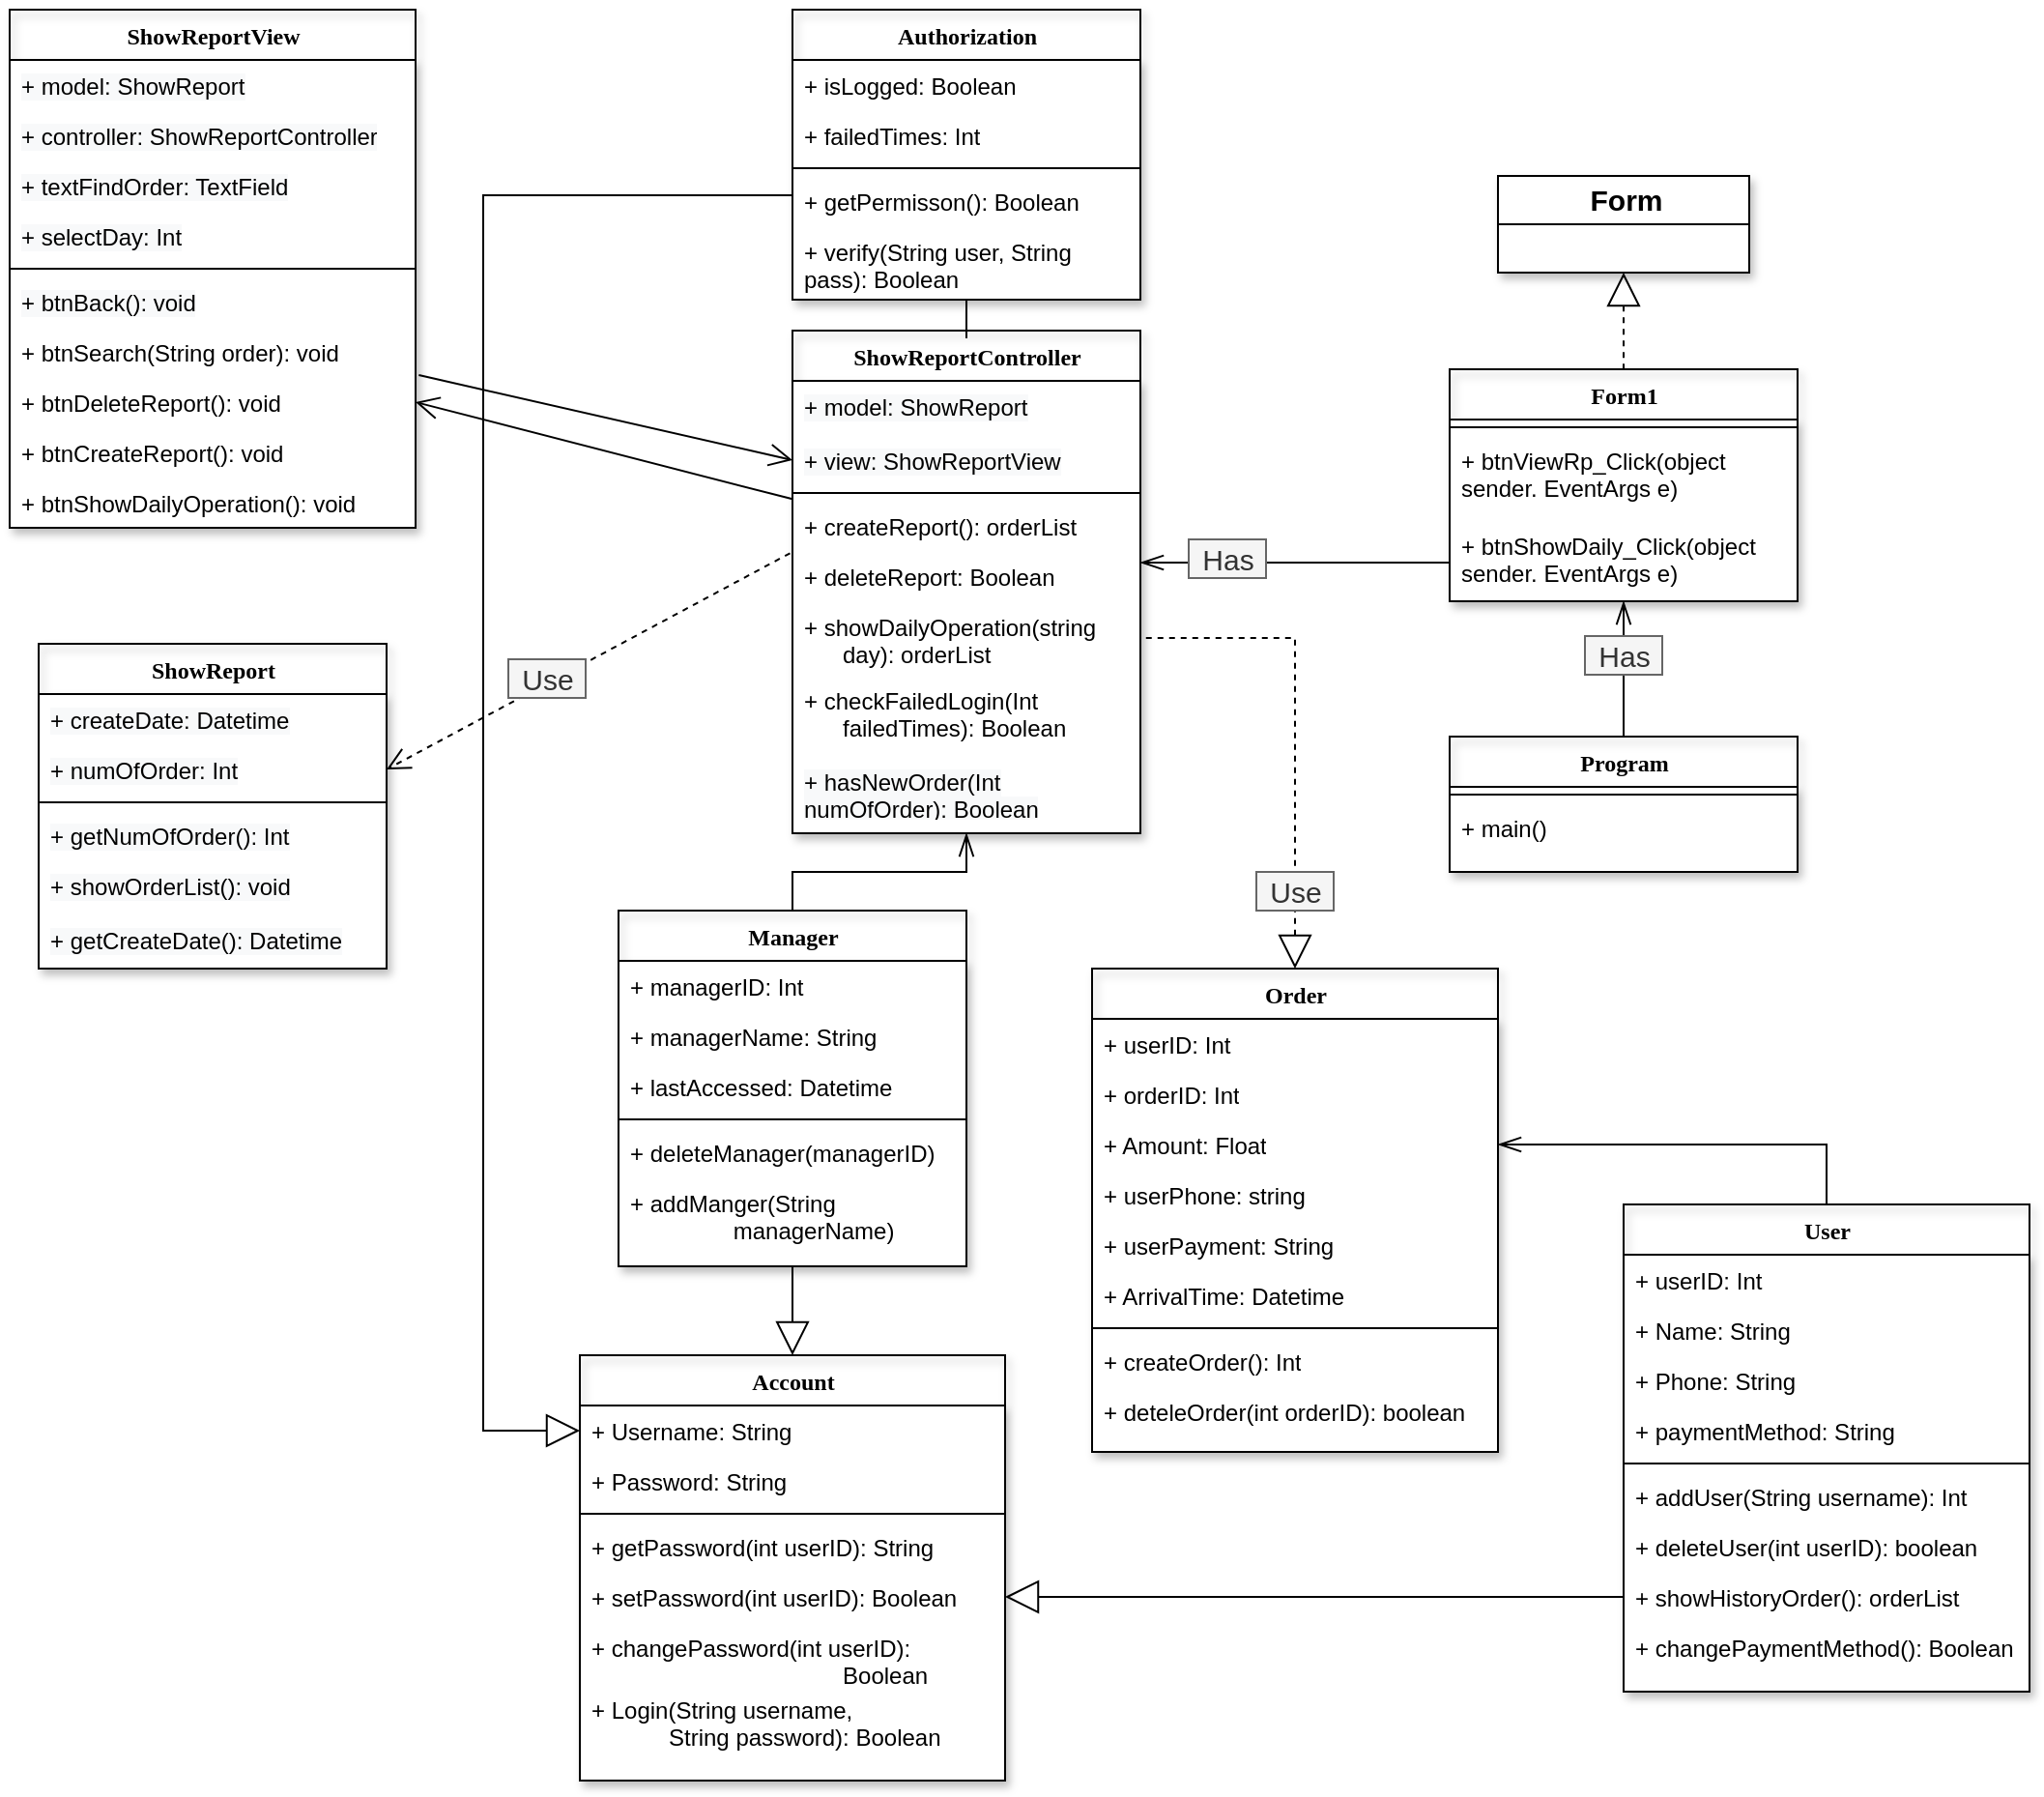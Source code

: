 <mxfile version="13.1.14" type="device"><diagram name="Page-1" id="9f46799a-70d6-7492-0946-bef42562c5a5"><mxGraphModel dx="1621" dy="1058" grid="1" gridSize="10" guides="1" tooltips="1" connect="1" arrows="1" fold="1" page="0" pageScale="1" pageWidth="1654" pageHeight="1169" background="#ffffff" math="0" shadow="0"><root><mxCell id="0"/><mxCell id="1" parent="0"/><mxCell id="EjNSDTHSdCqfmpv4yDNz-103" style="edgeStyle=orthogonalEdgeStyle;rounded=0;orthogonalLoop=1;jettySize=auto;html=1;entryX=0.5;entryY=0;entryDx=0;entryDy=0;startArrow=block;startFill=0;endArrow=none;endFill=0;fontSize=15;dashed=1;startSize=15;" parent="1" source="EjNSDTHSdCqfmpv4yDNz-98" target="EjNSDTHSdCqfmpv4yDNz-91" edge="1"><mxGeometry relative="1" as="geometry"/></mxCell><mxCell id="EjNSDTHSdCqfmpv4yDNz-156" style="edgeStyle=orthogonalEdgeStyle;rounded=0;orthogonalLoop=1;jettySize=auto;html=1;startArrow=openThin;startFill=0;startSize=10;endArrow=none;endFill=0;targetPerimeterSpacing=0;fontSize=15;" parent="1" source="EjNSDTHSdCqfmpv4yDNz-136" target="78961159f06e98e8-43" edge="1"><mxGeometry relative="1" as="geometry"><mxPoint x="895" y="590" as="sourcePoint"/><mxPoint x="950" y="706" as="targetPoint"/></mxGeometry></mxCell><mxCell id="EjNSDTHSdCqfmpv4yDNz-163" value="Has" style="text;html=1;align=center;verticalAlign=middle;resizable=0;points=[];autosize=1;fontSize=15;fillColor=#f5f5f5;strokeColor=#666666;fontColor=#333333;" parent="1" vertex="1"><mxGeometry x="460" y="254" width="40" height="20" as="geometry"/></mxCell><mxCell id="EjNSDTHSdCqfmpv4yDNz-151" style="edgeStyle=orthogonalEdgeStyle;rounded=0;orthogonalLoop=1;jettySize=auto;html=1;startArrow=block;startFill=0;startSize=15;endArrow=none;endFill=0;targetPerimeterSpacing=0;fontSize=15;dashed=1;exitX=0.5;exitY=0;exitDx=0;exitDy=0;entryX=1;entryY=0.5;entryDx=0;entryDy=0;" parent="1" source="78961159f06e98e8-30" target="EjNSDTHSdCqfmpv4yDNz-142" edge="1"><mxGeometry relative="1" as="geometry"><mxPoint x="800" y="450" as="targetPoint"/></mxGeometry></mxCell><mxCell id="EjNSDTHSdCqfmpv4yDNz-166" value="" style="group" parent="1" vertex="1" connectable="0"><mxGeometry x="620" y="400" width="40" height="20" as="geometry"/></mxCell><mxCell id="EjNSDTHSdCqfmpv4yDNz-152" value="Use" style="text;html=1;align=center;verticalAlign=middle;resizable=0;points=[];autosize=1;fontSize=15;fillColor=#f5f5f5;strokeColor=#666666;fontColor=#333333;" parent="EjNSDTHSdCqfmpv4yDNz-166" vertex="1"><mxGeometry width="40" height="20" as="geometry"/></mxCell><mxCell id="OrfhAD7-BZaMcXtKTyyn-7" value="" style="group" parent="1" vertex="1" connectable="0"><mxGeometry x="745" y="40" width="130" height="50" as="geometry"/></mxCell><mxCell id="EjNSDTHSdCqfmpv4yDNz-98" value="" style="rounded=0;whiteSpace=wrap;html=1;shadow=1;fontSize=14;" parent="OrfhAD7-BZaMcXtKTyyn-7" vertex="1"><mxGeometry width="130" height="50" as="geometry"/></mxCell><mxCell id="EjNSDTHSdCqfmpv4yDNz-100" value="Form" style="text;html=1;align=center;verticalAlign=middle;resizable=0;points=[];autosize=1;fontSize=15;fontStyle=1" parent="OrfhAD7-BZaMcXtKTyyn-7" vertex="1"><mxGeometry x="41" y="2" width="50" height="20" as="geometry"/></mxCell><mxCell id="EjNSDTHSdCqfmpv4yDNz-99" value="" style="endArrow=none;html=1;entryX=1;entryY=0.5;entryDx=0;entryDy=0;exitX=0;exitY=0.5;exitDx=0;exitDy=0;" parent="OrfhAD7-BZaMcXtKTyyn-7" source="EjNSDTHSdCqfmpv4yDNz-98" target="EjNSDTHSdCqfmpv4yDNz-98" edge="1"><mxGeometry width="50" height="50" relative="1" as="geometry"><mxPoint x="520" y="14" as="sourcePoint"/><mxPoint x="659.111" y="17" as="targetPoint"/></mxGeometry></mxCell><mxCell id="OrfhAD7-BZaMcXtKTyyn-35" style="edgeStyle=orthogonalEdgeStyle;rounded=0;orthogonalLoop=1;jettySize=auto;html=1;entryX=0.5;entryY=0;entryDx=0;entryDy=0;startSize=10;endArrow=block;endFill=0;endSize=15;" parent="1" source="78961159f06e98e8-43" target="78961159f06e98e8-108" edge="1"><mxGeometry relative="1" as="geometry"/></mxCell><mxCell id="OrfhAD7-BZaMcXtKTyyn-34" style="edgeStyle=orthogonalEdgeStyle;rounded=0;orthogonalLoop=1;jettySize=auto;html=1;entryX=1;entryY=0.5;entryDx=0;entryDy=0;startSize=10;endArrow=openThin;endFill=0;endSize=10;" parent="1" source="78961159f06e98e8-17" target="78961159f06e98e8-32" edge="1"><mxGeometry relative="1" as="geometry"/></mxCell><mxCell id="78961159f06e98e8-17" value="User" style="swimlane;html=1;fontStyle=1;align=center;verticalAlign=top;childLayout=stackLayout;horizontal=1;startSize=26;horizontalStack=0;resizeParent=1;resizeLast=0;collapsible=1;marginBottom=0;swimlaneFillColor=#ffffff;rounded=0;shadow=1;comic=0;labelBackgroundColor=none;strokeWidth=1;fillColor=none;fontFamily=Verdana;fontSize=12" parent="1" vertex="1"><mxGeometry x="810" y="572" width="210" height="252" as="geometry"/></mxCell><mxCell id="78961159f06e98e8-21" value="+ userID: Int" style="text;html=1;strokeColor=none;fillColor=none;align=left;verticalAlign=top;spacingLeft=4;spacingRight=4;whiteSpace=wrap;overflow=hidden;rotatable=0;points=[[0,0.5],[1,0.5]];portConstraint=eastwest;" parent="78961159f06e98e8-17" vertex="1"><mxGeometry y="26" width="210" height="26" as="geometry"/></mxCell><mxCell id="78961159f06e98e8-23" value="+ Name: String" style="text;html=1;strokeColor=none;fillColor=none;align=left;verticalAlign=top;spacingLeft=4;spacingRight=4;whiteSpace=wrap;overflow=hidden;rotatable=0;points=[[0,0.5],[1,0.5]];portConstraint=eastwest;" parent="78961159f06e98e8-17" vertex="1"><mxGeometry y="52" width="210" height="26" as="geometry"/></mxCell><mxCell id="78961159f06e98e8-24" value="+ Phone: String" style="text;html=1;strokeColor=none;fillColor=none;align=left;verticalAlign=top;spacingLeft=4;spacingRight=4;whiteSpace=wrap;overflow=hidden;rotatable=0;points=[[0,0.5],[1,0.5]];portConstraint=eastwest;" parent="78961159f06e98e8-17" vertex="1"><mxGeometry y="78" width="210" height="26" as="geometry"/></mxCell><mxCell id="78961159f06e98e8-25" value="+ paymentMethod: String" style="text;html=1;strokeColor=none;fillColor=none;align=left;verticalAlign=top;spacingLeft=4;spacingRight=4;whiteSpace=wrap;overflow=hidden;rotatable=0;points=[[0,0.5],[1,0.5]];portConstraint=eastwest;" parent="78961159f06e98e8-17" vertex="1"><mxGeometry y="104" width="210" height="26" as="geometry"/></mxCell><mxCell id="78961159f06e98e8-19" value="" style="line;html=1;strokeWidth=1;fillColor=none;align=left;verticalAlign=middle;spacingTop=-1;spacingLeft=3;spacingRight=3;rotatable=0;labelPosition=right;points=[];portConstraint=eastwest;" parent="78961159f06e98e8-17" vertex="1"><mxGeometry y="130" width="210" height="8" as="geometry"/></mxCell><mxCell id="EjNSDTHSdCqfmpv4yDNz-64" value="+ addUser(String username): Int" style="text;html=1;strokeColor=none;fillColor=none;align=left;verticalAlign=top;spacingLeft=4;spacingRight=4;whiteSpace=wrap;overflow=hidden;rotatable=0;points=[[0,0.5],[1,0.5]];portConstraint=eastwest;" parent="78961159f06e98e8-17" vertex="1"><mxGeometry y="138" width="210" height="26" as="geometry"/></mxCell><mxCell id="EjNSDTHSdCqfmpv4yDNz-65" value="+ deleteUser(int userID): boolean" style="text;html=1;strokeColor=none;fillColor=none;align=left;verticalAlign=top;spacingLeft=4;spacingRight=4;whiteSpace=wrap;overflow=hidden;rotatable=0;points=[[0,0.5],[1,0.5]];portConstraint=eastwest;" parent="78961159f06e98e8-17" vertex="1"><mxGeometry y="164" width="210" height="26" as="geometry"/></mxCell><mxCell id="78961159f06e98e8-20" value="+ showHistoryOrder(): orderList" style="text;html=1;strokeColor=none;fillColor=none;align=left;verticalAlign=top;spacingLeft=4;spacingRight=4;whiteSpace=wrap;overflow=hidden;rotatable=0;points=[[0,0.5],[1,0.5]];portConstraint=eastwest;" parent="78961159f06e98e8-17" vertex="1"><mxGeometry y="190" width="210" height="26" as="geometry"/></mxCell><mxCell id="78961159f06e98e8-27" value="+ changePaymentMethod(): Boolean" style="text;html=1;strokeColor=none;fillColor=none;align=left;verticalAlign=top;spacingLeft=4;spacingRight=4;whiteSpace=wrap;overflow=hidden;rotatable=0;points=[[0,0.5],[1,0.5]];portConstraint=eastwest;" parent="78961159f06e98e8-17" vertex="1"><mxGeometry y="216" width="210" height="26" as="geometry"/></mxCell><mxCell id="EjNSDTHSdCqfmpv4yDNz-91" value="Form1" style="swimlane;html=1;fontStyle=1;align=center;verticalAlign=top;childLayout=stackLayout;horizontal=1;startSize=26;horizontalStack=0;resizeParent=1;resizeLast=0;collapsible=1;marginBottom=0;swimlaneFillColor=#ffffff;rounded=0;shadow=1;comic=0;labelBackgroundColor=none;strokeWidth=1;fillColor=none;fontFamily=Verdana;fontSize=12" parent="1" vertex="1"><mxGeometry x="720" y="140" width="180" height="120" as="geometry"/></mxCell><mxCell id="EjNSDTHSdCqfmpv4yDNz-94" value="" style="line;html=1;strokeWidth=1;fillColor=none;align=left;verticalAlign=middle;spacingTop=-1;spacingLeft=3;spacingRight=3;rotatable=0;labelPosition=right;points=[];portConstraint=eastwest;" parent="EjNSDTHSdCqfmpv4yDNz-91" vertex="1"><mxGeometry y="26" width="180" height="8" as="geometry"/></mxCell><mxCell id="EjNSDTHSdCqfmpv4yDNz-95" value="+ btnViewRp_Click(object sender. EventArgs e)" style="text;html=1;strokeColor=none;fillColor=none;align=left;verticalAlign=top;spacingLeft=4;spacingRight=4;whiteSpace=wrap;overflow=hidden;rotatable=0;points=[[0,0.5],[1,0.5]];portConstraint=eastwest;" parent="EjNSDTHSdCqfmpv4yDNz-91" vertex="1"><mxGeometry y="34" width="180" height="44" as="geometry"/></mxCell><mxCell id="EjNSDTHSdCqfmpv4yDNz-96" value="+ btnShowDaily_Click(object sender. EventArgs e)" style="text;html=1;strokeColor=none;fillColor=none;align=left;verticalAlign=top;spacingLeft=4;spacingRight=4;whiteSpace=wrap;overflow=hidden;rotatable=0;points=[[0,0.5],[1,0.5]];portConstraint=eastwest;" parent="EjNSDTHSdCqfmpv4yDNz-91" vertex="1"><mxGeometry y="78" width="180" height="40" as="geometry"/></mxCell><mxCell id="OrfhAD7-BZaMcXtKTyyn-13" value="Program" style="swimlane;html=1;fontStyle=1;align=center;verticalAlign=top;childLayout=stackLayout;horizontal=1;startSize=26;horizontalStack=0;resizeParent=1;resizeLast=0;collapsible=1;marginBottom=0;swimlaneFillColor=#ffffff;rounded=0;shadow=1;comic=0;labelBackgroundColor=none;strokeWidth=1;fillColor=none;fontFamily=Verdana;fontSize=12" parent="1" vertex="1"><mxGeometry x="720" y="330" width="180" height="70" as="geometry"/></mxCell><mxCell id="OrfhAD7-BZaMcXtKTyyn-14" value="" style="line;html=1;strokeWidth=1;fillColor=none;align=left;verticalAlign=middle;spacingTop=-1;spacingLeft=3;spacingRight=3;rotatable=0;labelPosition=right;points=[];portConstraint=eastwest;" parent="OrfhAD7-BZaMcXtKTyyn-13" vertex="1"><mxGeometry y="26" width="180" height="8" as="geometry"/></mxCell><mxCell id="OrfhAD7-BZaMcXtKTyyn-15" value="+ main()" style="text;html=1;strokeColor=none;fillColor=none;align=left;verticalAlign=top;spacingLeft=4;spacingRight=4;whiteSpace=wrap;overflow=hidden;rotatable=0;points=[[0,0.5],[1,0.5]];portConstraint=eastwest;" parent="OrfhAD7-BZaMcXtKTyyn-13" vertex="1"><mxGeometry y="34" width="180" height="36" as="geometry"/></mxCell><mxCell id="OrfhAD7-BZaMcXtKTyyn-31" value="" style="group" parent="1" vertex="1" connectable="0"><mxGeometry x="790" y="278" width="40" height="20" as="geometry"/></mxCell><mxCell id="EjNSDTHSdCqfmpv4yDNz-107" style="edgeStyle=orthogonalEdgeStyle;rounded=0;orthogonalLoop=1;jettySize=auto;html=1;entryX=0.5;entryY=0;entryDx=0;entryDy=0;startArrow=openThin;startFill=0;endArrow=none;endFill=0;fontSize=15;startSize=10;" parent="OrfhAD7-BZaMcXtKTyyn-31" source="EjNSDTHSdCqfmpv4yDNz-91" target="OrfhAD7-BZaMcXtKTyyn-13" edge="1"><mxGeometry relative="1" as="geometry"><mxPoint x="-199.529" y="39" as="targetPoint"/></mxGeometry></mxCell><mxCell id="EjNSDTHSdCqfmpv4yDNz-117" value="Has" style="text;html=1;align=center;verticalAlign=middle;resizable=0;points=[];autosize=1;fontSize=15;fillColor=#f5f5f5;strokeColor=#666666;fontColor=#333333;" parent="OrfhAD7-BZaMcXtKTyyn-31" vertex="1"><mxGeometry width="40" height="20" as="geometry"/></mxCell><mxCell id="OrfhAD7-BZaMcXtKTyyn-33" style="edgeStyle=orthogonalEdgeStyle;rounded=0;orthogonalLoop=1;jettySize=auto;html=1;entryX=1;entryY=0.5;entryDx=0;entryDy=0;startSize=10;endArrow=block;endFill=0;endSize=15;exitX=0;exitY=0.5;exitDx=0;exitDy=0;" parent="1" source="78961159f06e98e8-20" target="78961159f06e98e8-120" edge="1"><mxGeometry relative="1" as="geometry"/></mxCell><mxCell id="78961159f06e98e8-30" value="Order" style="swimlane;html=1;fontStyle=1;align=center;verticalAlign=top;childLayout=stackLayout;horizontal=1;startSize=26;horizontalStack=0;resizeParent=1;resizeLast=0;collapsible=1;marginBottom=0;swimlaneFillColor=#ffffff;rounded=0;shadow=1;comic=0;labelBackgroundColor=none;strokeWidth=1;fillColor=none;fontFamily=Verdana;fontSize=12" parent="1" vertex="1"><mxGeometry x="535" y="450" width="210" height="250" as="geometry"/></mxCell><mxCell id="78961159f06e98e8-31" value="+ userID: Int" style="text;html=1;strokeColor=none;fillColor=none;align=left;verticalAlign=top;spacingLeft=4;spacingRight=4;whiteSpace=wrap;overflow=hidden;rotatable=0;points=[[0,0.5],[1,0.5]];portConstraint=eastwest;" parent="78961159f06e98e8-30" vertex="1"><mxGeometry y="26" width="210" height="26" as="geometry"/></mxCell><mxCell id="EjNSDTHSdCqfmpv4yDNz-120" value="+ orderID: Int" style="text;html=1;strokeColor=none;fillColor=none;align=left;verticalAlign=top;spacingLeft=4;spacingRight=4;whiteSpace=wrap;overflow=hidden;rotatable=0;points=[[0,0.5],[1,0.5]];portConstraint=eastwest;" parent="78961159f06e98e8-30" vertex="1"><mxGeometry y="52" width="210" height="26" as="geometry"/></mxCell><mxCell id="78961159f06e98e8-32" value="+ Amount: Float" style="text;html=1;strokeColor=none;fillColor=none;align=left;verticalAlign=top;spacingLeft=4;spacingRight=4;whiteSpace=wrap;overflow=hidden;rotatable=0;points=[[0,0.5],[1,0.5]];portConstraint=eastwest;" parent="78961159f06e98e8-30" vertex="1"><mxGeometry y="78" width="210" height="26" as="geometry"/></mxCell><mxCell id="78961159f06e98e8-36" value="+ userPhone: string" style="text;html=1;strokeColor=none;fillColor=none;align=left;verticalAlign=top;spacingLeft=4;spacingRight=4;whiteSpace=wrap;overflow=hidden;rotatable=0;points=[[0,0.5],[1,0.5]];portConstraint=eastwest;" parent="78961159f06e98e8-30" vertex="1"><mxGeometry y="104" width="210" height="26" as="geometry"/></mxCell><mxCell id="78961159f06e98e8-37" value="+ userPayment: String" style="text;html=1;strokeColor=none;fillColor=none;align=left;verticalAlign=top;spacingLeft=4;spacingRight=4;whiteSpace=wrap;overflow=hidden;rotatable=0;points=[[0,0.5],[1,0.5]];portConstraint=eastwest;" parent="78961159f06e98e8-30" vertex="1"><mxGeometry y="130" width="210" height="26" as="geometry"/></mxCell><mxCell id="78961159f06e98e8-33" value="+ ArrivalTime: Datetime" style="text;html=1;strokeColor=none;fillColor=none;align=left;verticalAlign=top;spacingLeft=4;spacingRight=4;whiteSpace=wrap;overflow=hidden;rotatable=0;points=[[0,0.5],[1,0.5]];portConstraint=eastwest;" parent="78961159f06e98e8-30" vertex="1"><mxGeometry y="156" width="210" height="26" as="geometry"/></mxCell><mxCell id="78961159f06e98e8-38" value="" style="line;html=1;strokeWidth=1;fillColor=none;align=left;verticalAlign=middle;spacingTop=-1;spacingLeft=3;spacingRight=3;rotatable=0;labelPosition=right;points=[];portConstraint=eastwest;" parent="78961159f06e98e8-30" vertex="1"><mxGeometry y="182" width="210" height="8" as="geometry"/></mxCell><mxCell id="EjNSDTHSdCqfmpv4yDNz-63" value="+ createOrder(): Int" style="text;html=1;strokeColor=none;fillColor=none;align=left;verticalAlign=top;spacingLeft=4;spacingRight=4;whiteSpace=wrap;overflow=hidden;rotatable=0;points=[[0,0.5],[1,0.5]];portConstraint=eastwest;" parent="78961159f06e98e8-30" vertex="1"><mxGeometry y="190" width="210" height="26" as="geometry"/></mxCell><mxCell id="78961159f06e98e8-39" value="+ deteleOrder(int orderID): boolean" style="text;html=1;strokeColor=none;fillColor=none;align=left;verticalAlign=top;spacingLeft=4;spacingRight=4;whiteSpace=wrap;overflow=hidden;rotatable=0;points=[[0,0.5],[1,0.5]];portConstraint=eastwest;" parent="78961159f06e98e8-30" vertex="1"><mxGeometry y="216" width="210" height="26" as="geometry"/></mxCell><mxCell id="VUojmjgxwKxGenCWztax-33" style="rounded=0;orthogonalLoop=1;jettySize=auto;html=1;entryX=1;entryY=0.5;entryDx=0;entryDy=0;exitX=-0.007;exitY=0.044;exitDx=0;exitDy=0;exitPerimeter=0;dashed=1;endArrow=open;endFill=0;endSize=10;" parent="1" source="VUojmjgxwKxGenCWztax-30" target="VUojmjgxwKxGenCWztax-5" edge="1"><mxGeometry relative="1" as="geometry"/></mxCell><mxCell id="VUojmjgxwKxGenCWztax-37" style="edgeStyle=none;rounded=0;orthogonalLoop=1;jettySize=auto;html=1;entryX=1;entryY=0.5;entryDx=0;entryDy=0;endArrow=open;endFill=0;endSize=10;exitX=0;exitY=-0.032;exitDx=0;exitDy=0;exitPerimeter=0;" parent="1" source="EjNSDTHSdCqfmpv4yDNz-141" target="VUojmjgxwKxGenCWztax-32" edge="1"><mxGeometry relative="1" as="geometry"/></mxCell><mxCell id="OrfhAD7-BZaMcXtKTyyn-49" style="edgeStyle=orthogonalEdgeStyle;rounded=0;orthogonalLoop=1;jettySize=auto;html=1;entryX=0.5;entryY=0;entryDx=0;entryDy=0;startSize=10;endArrow=none;endFill=0;endSize=10;" parent="1" source="OrfhAD7-BZaMcXtKTyyn-18" target="EjNSDTHSdCqfmpv4yDNz-136" edge="1"><mxGeometry relative="1" as="geometry"/></mxCell><mxCell id="OrfhAD7-BZaMcXtKTyyn-48" style="edgeStyle=orthogonalEdgeStyle;rounded=0;orthogonalLoop=1;jettySize=auto;html=1;entryX=0;entryY=0.5;entryDx=0;entryDy=0;startSize=10;endArrow=block;endFill=0;endSize=15;" parent="1" target="78961159f06e98e8-109" edge="1"><mxGeometry relative="1" as="geometry"><mxPoint x="380" y="33.059" as="sourcePoint"/><Array as="points"><mxPoint x="380" y="50"/><mxPoint x="220" y="50"/><mxPoint x="220" y="689"/></Array></mxGeometry></mxCell><mxCell id="78961159f06e98e8-108" value="Account" style="swimlane;html=1;fontStyle=1;align=center;verticalAlign=top;childLayout=stackLayout;horizontal=1;startSize=26;horizontalStack=0;resizeParent=1;resizeLast=0;collapsible=1;marginBottom=0;swimlaneFillColor=#ffffff;rounded=0;shadow=1;comic=0;labelBackgroundColor=none;strokeWidth=1;fillColor=none;fontFamily=Verdana;fontSize=12" parent="1" vertex="1"><mxGeometry x="270" y="650" width="220" height="220" as="geometry"/></mxCell><mxCell id="78961159f06e98e8-109" value="+ Username: String" style="text;html=1;strokeColor=none;fillColor=none;align=left;verticalAlign=top;spacingLeft=4;spacingRight=4;whiteSpace=wrap;overflow=hidden;rotatable=0;points=[[0,0.5],[1,0.5]];portConstraint=eastwest;" parent="78961159f06e98e8-108" vertex="1"><mxGeometry y="26" width="220" height="26" as="geometry"/></mxCell><mxCell id="78961159f06e98e8-110" value="+ Password: String" style="text;html=1;strokeColor=none;fillColor=none;align=left;verticalAlign=top;spacingLeft=4;spacingRight=4;whiteSpace=wrap;overflow=hidden;rotatable=0;points=[[0,0.5],[1,0.5]];portConstraint=eastwest;" parent="78961159f06e98e8-108" vertex="1"><mxGeometry y="52" width="220" height="26" as="geometry"/></mxCell><mxCell id="78961159f06e98e8-116" value="" style="line;html=1;strokeWidth=1;fillColor=none;align=left;verticalAlign=middle;spacingTop=-1;spacingLeft=3;spacingRight=3;rotatable=0;labelPosition=right;points=[];portConstraint=eastwest;" parent="78961159f06e98e8-108" vertex="1"><mxGeometry y="78" width="220" height="8" as="geometry"/></mxCell><mxCell id="78961159f06e98e8-117" value="+ getPassword(int userID): String" style="text;html=1;strokeColor=none;fillColor=none;align=left;verticalAlign=top;spacingLeft=4;spacingRight=4;whiteSpace=wrap;overflow=hidden;rotatable=0;points=[[0,0.5],[1,0.5]];portConstraint=eastwest;" parent="78961159f06e98e8-108" vertex="1"><mxGeometry y="86" width="220" height="26" as="geometry"/></mxCell><mxCell id="78961159f06e98e8-120" value="+ setPassword(int userID): Boolean" style="text;html=1;strokeColor=none;fillColor=none;align=left;verticalAlign=top;spacingLeft=4;spacingRight=4;whiteSpace=wrap;overflow=hidden;rotatable=0;points=[[0,0.5],[1,0.5]];portConstraint=eastwest;" parent="78961159f06e98e8-108" vertex="1"><mxGeometry y="112" width="220" height="26" as="geometry"/></mxCell><mxCell id="EjNSDTHSdCqfmpv4yDNz-21" value="+ changePassword(int userID):&amp;nbsp; &amp;nbsp; &amp;nbsp; &amp;nbsp; &amp;nbsp; &amp;nbsp; &amp;nbsp; &amp;nbsp; &amp;nbsp; &amp;nbsp; &amp;nbsp; &amp;nbsp; &amp;nbsp; &amp;nbsp; &amp;nbsp; &amp;nbsp; &amp;nbsp; &amp;nbsp; &amp;nbsp; &amp;nbsp; &amp;nbsp; &amp;nbsp; &amp;nbsp; &amp;nbsp; &amp;nbsp; &amp;nbsp; &amp;nbsp;Boolean" style="text;html=1;strokeColor=none;fillColor=none;align=left;verticalAlign=top;spacingLeft=4;spacingRight=4;whiteSpace=wrap;overflow=hidden;rotatable=0;points=[[0,0.5],[1,0.5]];portConstraint=eastwest;" parent="78961159f06e98e8-108" vertex="1"><mxGeometry y="138" width="220" height="32" as="geometry"/></mxCell><mxCell id="OrfhAD7-BZaMcXtKTyyn-1" value="+ Login(String username,&amp;nbsp; &amp;nbsp; &amp;nbsp; &amp;nbsp; &amp;nbsp; &amp;nbsp; &amp;nbsp; &amp;nbsp; &amp;nbsp; &amp;nbsp; &amp;nbsp; &amp;nbsp; &amp;nbsp; &amp;nbsp; &amp;nbsp; &amp;nbsp; &amp;nbsp; String password): Boolean" style="text;html=1;strokeColor=none;fillColor=none;align=left;verticalAlign=top;spacingLeft=4;spacingRight=4;whiteSpace=wrap;overflow=hidden;rotatable=0;points=[[0,0.5],[1,0.5]];portConstraint=eastwest;" parent="78961159f06e98e8-108" vertex="1"><mxGeometry y="170" width="220" height="38" as="geometry"/></mxCell><mxCell id="OrfhAD7-BZaMcXtKTyyn-37" style="edgeStyle=orthogonalEdgeStyle;rounded=0;orthogonalLoop=1;jettySize=auto;html=1;entryX=1;entryY=0.5;entryDx=0;entryDy=0;startSize=10;endArrow=openThin;endFill=0;endSize=10;" parent="1" edge="1"><mxGeometry relative="1" as="geometry"><mxPoint x="720" y="238" as="sourcePoint"/><mxPoint x="560" y="240" as="targetPoint"/><Array as="points"><mxPoint x="720" y="240"/></Array></mxGeometry></mxCell><mxCell id="OrfhAD7-BZaMcXtKTyyn-43" value="" style="group" parent="1" vertex="1" connectable="0"><mxGeometry x="585" y="228" width="40" height="20" as="geometry"/></mxCell><mxCell id="OrfhAD7-BZaMcXtKTyyn-38" value="" style="group" parent="OrfhAD7-BZaMcXtKTyyn-43" vertex="1" connectable="0"><mxGeometry width="40" height="20" as="geometry"/></mxCell><mxCell id="OrfhAD7-BZaMcXtKTyyn-39" style="edgeStyle=orthogonalEdgeStyle;rounded=0;orthogonalLoop=1;jettySize=auto;html=1;entryX=0.5;entryY=0;entryDx=0;entryDy=0;startArrow=openThin;startFill=0;endArrow=none;endFill=0;fontSize=15;startSize=10;" parent="OrfhAD7-BZaMcXtKTyyn-38" edge="1"><mxGeometry relative="1" as="geometry"><mxPoint x="-199.529" y="39" as="targetPoint"/></mxGeometry></mxCell><mxCell id="OrfhAD7-BZaMcXtKTyyn-40" value="Has" style="text;html=1;align=center;verticalAlign=middle;resizable=0;points=[];autosize=1;fontSize=15;fillColor=#f5f5f5;strokeColor=#666666;fontColor=#333333;" parent="OrfhAD7-BZaMcXtKTyyn-38" vertex="1"><mxGeometry width="40" height="20" as="geometry"/></mxCell><mxCell id="VUojmjgxwKxGenCWztax-39" style="edgeStyle=none;rounded=0;orthogonalLoop=1;jettySize=auto;html=1;entryX=0;entryY=0.5;entryDx=0;entryDy=0;endArrow=open;endFill=0;endSize=10;exitX=1.008;exitY=0.962;exitDx=0;exitDy=0;exitPerimeter=0;" parent="1" source="VUojmjgxwKxGenCWztax-14" target="EjNSDTHSdCqfmpv4yDNz-137" edge="1"><mxGeometry relative="1" as="geometry"/></mxCell><mxCell id="VUojmjgxwKxGenCWztax-9" value="ShowReportView" style="swimlane;html=1;fontStyle=1;align=center;verticalAlign=top;childLayout=stackLayout;horizontal=1;startSize=26;horizontalStack=0;resizeParent=1;resizeLast=0;collapsible=1;marginBottom=0;swimlaneFillColor=#ffffff;rounded=0;shadow=1;comic=0;labelBackgroundColor=none;strokeWidth=1;fillColor=none;fontFamily=Verdana;fontSize=12" parent="1" vertex="1"><mxGeometry x="-25" y="-46" width="210" height="268" as="geometry"/></mxCell><mxCell id="VUojmjgxwKxGenCWztax-10" value="&lt;span style=&quot;background-color: rgb(248 , 249 , 250)&quot;&gt;+ model: ShowReport&lt;/span&gt;" style="text;html=1;strokeColor=none;fillColor=none;align=left;verticalAlign=top;spacingLeft=4;spacingRight=4;whiteSpace=wrap;overflow=hidden;rotatable=0;points=[[0,0.5],[1,0.5]];portConstraint=eastwest;" parent="VUojmjgxwKxGenCWztax-9" vertex="1"><mxGeometry y="26" width="210" height="26" as="geometry"/></mxCell><mxCell id="VUojmjgxwKxGenCWztax-11" value="&lt;span style=&quot;background-color: rgb(248 , 249 , 250)&quot;&gt;+ controller: ShowReportController&lt;/span&gt;" style="text;html=1;strokeColor=none;fillColor=none;align=left;verticalAlign=top;spacingLeft=4;spacingRight=4;whiteSpace=wrap;overflow=hidden;rotatable=0;points=[[0,0.5],[1,0.5]];portConstraint=eastwest;" parent="VUojmjgxwKxGenCWztax-9" vertex="1"><mxGeometry y="52" width="210" height="26" as="geometry"/></mxCell><mxCell id="VUojmjgxwKxGenCWztax-17" value="&lt;span style=&quot;background-color: rgb(248 , 249 , 250)&quot;&gt;+ textFindOrder: TextField&lt;/span&gt;" style="text;html=1;strokeColor=none;fillColor=none;align=left;verticalAlign=top;spacingLeft=4;spacingRight=4;whiteSpace=wrap;overflow=hidden;rotatable=0;points=[[0,0.5],[1,0.5]];portConstraint=eastwest;" parent="VUojmjgxwKxGenCWztax-9" vertex="1"><mxGeometry y="78" width="210" height="26" as="geometry"/></mxCell><mxCell id="VUojmjgxwKxGenCWztax-31" value="&lt;span style=&quot;background-color: rgb(248 , 249 , 250)&quot;&gt;+ selectDay: Int&lt;/span&gt;" style="text;html=1;strokeColor=none;fillColor=none;align=left;verticalAlign=top;spacingLeft=4;spacingRight=4;whiteSpace=wrap;overflow=hidden;rotatable=0;points=[[0,0.5],[1,0.5]];portConstraint=eastwest;" parent="VUojmjgxwKxGenCWztax-9" vertex="1"><mxGeometry y="104" width="210" height="26" as="geometry"/></mxCell><mxCell id="VUojmjgxwKxGenCWztax-12" value="" style="line;html=1;strokeWidth=1;fillColor=none;align=left;verticalAlign=middle;spacingTop=-1;spacingLeft=3;spacingRight=3;rotatable=0;labelPosition=right;points=[];portConstraint=eastwest;" parent="VUojmjgxwKxGenCWztax-9" vertex="1"><mxGeometry y="130" width="210" height="8" as="geometry"/></mxCell><mxCell id="VUojmjgxwKxGenCWztax-13" value="&lt;span style=&quot;background-color: rgb(248 , 249 , 250)&quot;&gt;+ btnBack(): void&lt;/span&gt;" style="text;html=1;strokeColor=none;fillColor=none;align=left;verticalAlign=top;spacingLeft=4;spacingRight=4;whiteSpace=wrap;overflow=hidden;rotatable=0;points=[[0,0.5],[1,0.5]];portConstraint=eastwest;" parent="VUojmjgxwKxGenCWztax-9" vertex="1"><mxGeometry y="138" width="210" height="26" as="geometry"/></mxCell><mxCell id="VUojmjgxwKxGenCWztax-14" value="+ btnSearch(String order): void" style="text;html=1;strokeColor=none;fillColor=none;align=left;verticalAlign=top;spacingLeft=4;spacingRight=4;whiteSpace=wrap;overflow=hidden;rotatable=0;points=[[0,0.5],[1,0.5]];portConstraint=eastwest;" parent="VUojmjgxwKxGenCWztax-9" vertex="1"><mxGeometry y="164" width="210" height="26" as="geometry"/></mxCell><mxCell id="VUojmjgxwKxGenCWztax-32" value="+ btnDeleteReport(): void" style="text;html=1;strokeColor=none;fillColor=none;align=left;verticalAlign=top;spacingLeft=4;spacingRight=4;whiteSpace=wrap;overflow=hidden;rotatable=0;points=[[0,0.5],[1,0.5]];portConstraint=eastwest;" parent="VUojmjgxwKxGenCWztax-9" vertex="1"><mxGeometry y="190" width="210" height="26" as="geometry"/></mxCell><mxCell id="VUojmjgxwKxGenCWztax-19" value="+ btnCreateReport(): void" style="text;html=1;strokeColor=none;fillColor=none;align=left;verticalAlign=top;spacingLeft=4;spacingRight=4;whiteSpace=wrap;overflow=hidden;rotatable=0;points=[[0,0.5],[1,0.5]];portConstraint=eastwest;" parent="VUojmjgxwKxGenCWztax-9" vertex="1"><mxGeometry y="216" width="210" height="26" as="geometry"/></mxCell><mxCell id="VUojmjgxwKxGenCWztax-18" value="+ btnShowDailyOperation(): void" style="text;html=1;strokeColor=none;fillColor=none;align=left;verticalAlign=top;spacingLeft=4;spacingRight=4;whiteSpace=wrap;overflow=hidden;rotatable=0;points=[[0,0.5],[1,0.5]];portConstraint=eastwest;" parent="VUojmjgxwKxGenCWztax-9" vertex="1"><mxGeometry y="242" width="210" height="26" as="geometry"/></mxCell><mxCell id="VUojmjgxwKxGenCWztax-3" value="ShowReport" style="swimlane;html=1;fontStyle=1;align=center;verticalAlign=top;childLayout=stackLayout;horizontal=1;startSize=26;horizontalStack=0;resizeParent=1;resizeLast=0;collapsible=1;marginBottom=0;swimlaneFillColor=#ffffff;rounded=0;shadow=1;comic=0;labelBackgroundColor=none;strokeWidth=1;fillColor=none;fontFamily=Verdana;fontSize=12" parent="1" vertex="1"><mxGeometry x="-10" y="282" width="180" height="168" as="geometry"/></mxCell><mxCell id="VUojmjgxwKxGenCWztax-4" value="&lt;span style=&quot;background-color: rgb(248 , 249 , 250)&quot;&gt;+ createDate: Datetime&lt;/span&gt;" style="text;html=1;strokeColor=none;fillColor=none;align=left;verticalAlign=top;spacingLeft=4;spacingRight=4;whiteSpace=wrap;overflow=hidden;rotatable=0;points=[[0,0.5],[1,0.5]];portConstraint=eastwest;" parent="VUojmjgxwKxGenCWztax-3" vertex="1"><mxGeometry y="26" width="180" height="26" as="geometry"/></mxCell><mxCell id="VUojmjgxwKxGenCWztax-5" value="&lt;span style=&quot;background-color: rgb(248 , 249 , 250)&quot;&gt;+ numOfOrder: Int&lt;/span&gt;" style="text;html=1;strokeColor=none;fillColor=none;align=left;verticalAlign=top;spacingLeft=4;spacingRight=4;whiteSpace=wrap;overflow=hidden;rotatable=0;points=[[0,0.5],[1,0.5]];portConstraint=eastwest;" parent="VUojmjgxwKxGenCWztax-3" vertex="1"><mxGeometry y="52" width="180" height="26" as="geometry"/></mxCell><mxCell id="VUojmjgxwKxGenCWztax-6" value="" style="line;html=1;strokeWidth=1;fillColor=none;align=left;verticalAlign=middle;spacingTop=-1;spacingLeft=3;spacingRight=3;rotatable=0;labelPosition=right;points=[];portConstraint=eastwest;" parent="VUojmjgxwKxGenCWztax-3" vertex="1"><mxGeometry y="78" width="180" height="8" as="geometry"/></mxCell><mxCell id="VUojmjgxwKxGenCWztax-7" value="&lt;span style=&quot;background-color: rgb(248 , 249 , 250)&quot;&gt;+ getNumOfOrder(): Int&lt;/span&gt;" style="text;html=1;strokeColor=none;fillColor=none;align=left;verticalAlign=top;spacingLeft=4;spacingRight=4;whiteSpace=wrap;overflow=hidden;rotatable=0;points=[[0,0.5],[1,0.5]];portConstraint=eastwest;" parent="VUojmjgxwKxGenCWztax-3" vertex="1"><mxGeometry y="86" width="180" height="26" as="geometry"/></mxCell><mxCell id="VUojmjgxwKxGenCWztax-15" value="&lt;span style=&quot;background-color: rgb(248 , 249 , 250)&quot;&gt;+ showOrderList(): void&lt;/span&gt;" style="text;html=1;strokeColor=none;fillColor=none;align=left;verticalAlign=top;spacingLeft=4;spacingRight=4;whiteSpace=wrap;overflow=hidden;rotatable=0;points=[[0,0.5],[1,0.5]];portConstraint=eastwest;" parent="VUojmjgxwKxGenCWztax-3" vertex="1"><mxGeometry y="112" width="180" height="28" as="geometry"/></mxCell><mxCell id="VUojmjgxwKxGenCWztax-8" value="&lt;span style=&quot;background-color: rgb(248 , 249 , 250)&quot;&gt;+ getCreateDate(): Datetime&lt;/span&gt;" style="text;html=1;strokeColor=none;fillColor=none;align=left;verticalAlign=top;spacingLeft=4;spacingRight=4;whiteSpace=wrap;overflow=hidden;rotatable=0;points=[[0,0.5],[1,0.5]];portConstraint=eastwest;" parent="VUojmjgxwKxGenCWztax-3" vertex="1"><mxGeometry y="140" width="180" height="18" as="geometry"/></mxCell><mxCell id="VUojmjgxwKxGenCWztax-35" value="" style="group" parent="1" vertex="1" connectable="0"><mxGeometry x="233" y="290" width="40" height="20" as="geometry"/></mxCell><mxCell id="VUojmjgxwKxGenCWztax-36" value="Use" style="text;html=1;align=center;verticalAlign=middle;resizable=0;points=[];autosize=1;fontSize=15;fillColor=#f5f5f5;strokeColor=#666666;fontColor=#333333;" parent="VUojmjgxwKxGenCWztax-35" vertex="1"><mxGeometry width="40" height="20" as="geometry"/></mxCell><mxCell id="78961159f06e98e8-43" value="Manager" style="swimlane;html=1;fontStyle=1;align=center;verticalAlign=top;childLayout=stackLayout;horizontal=1;startSize=26;horizontalStack=0;resizeParent=1;resizeLast=0;collapsible=1;marginBottom=0;swimlaneFillColor=#ffffff;rounded=0;shadow=1;comic=0;labelBackgroundColor=none;strokeWidth=1;fillColor=none;fontFamily=Verdana;fontSize=12" parent="1" vertex="1"><mxGeometry x="290" y="420" width="180" height="184" as="geometry"/></mxCell><mxCell id="78961159f06e98e8-44" value="+ managerID: Int" style="text;html=1;strokeColor=none;fillColor=none;align=left;verticalAlign=top;spacingLeft=4;spacingRight=4;whiteSpace=wrap;overflow=hidden;rotatable=0;points=[[0,0.5],[1,0.5]];portConstraint=eastwest;" parent="78961159f06e98e8-43" vertex="1"><mxGeometry y="26" width="180" height="26" as="geometry"/></mxCell><mxCell id="EjNSDTHSdCqfmpv4yDNz-32" value="+ managerName: String" style="text;html=1;strokeColor=none;fillColor=none;align=left;verticalAlign=top;spacingLeft=4;spacingRight=4;whiteSpace=wrap;overflow=hidden;rotatable=0;points=[[0,0.5],[1,0.5]];portConstraint=eastwest;" parent="78961159f06e98e8-43" vertex="1"><mxGeometry y="52" width="180" height="26" as="geometry"/></mxCell><mxCell id="78961159f06e98e8-49" value="+ lastAccessed: Datetime" style="text;html=1;strokeColor=none;fillColor=none;align=left;verticalAlign=top;spacingLeft=4;spacingRight=4;whiteSpace=wrap;overflow=hidden;rotatable=0;points=[[0,0.5],[1,0.5]];portConstraint=eastwest;" parent="78961159f06e98e8-43" vertex="1"><mxGeometry y="78" width="180" height="26" as="geometry"/></mxCell><mxCell id="78961159f06e98e8-51" value="" style="line;html=1;strokeWidth=1;fillColor=none;align=left;verticalAlign=middle;spacingTop=-1;spacingLeft=3;spacingRight=3;rotatable=0;labelPosition=right;points=[];portConstraint=eastwest;" parent="78961159f06e98e8-43" vertex="1"><mxGeometry y="104" width="180" height="8" as="geometry"/></mxCell><mxCell id="78961159f06e98e8-40" value="+ deleteManager(managerID)" style="text;html=1;strokeColor=none;fillColor=none;align=left;verticalAlign=top;spacingLeft=4;spacingRight=4;whiteSpace=wrap;overflow=hidden;rotatable=0;points=[[0,0.5],[1,0.5]];portConstraint=eastwest;" parent="78961159f06e98e8-43" vertex="1"><mxGeometry y="112" width="180" height="26" as="geometry"/></mxCell><mxCell id="78961159f06e98e8-52" value="+ addManger(String&amp;nbsp; &amp;nbsp; &amp;nbsp; &amp;nbsp; &amp;nbsp; &amp;nbsp; &amp;nbsp; &amp;nbsp; &amp;nbsp; &amp;nbsp; &amp;nbsp; &amp;nbsp; &amp;nbsp; &amp;nbsp; &amp;nbsp; &amp;nbsp; &amp;nbsp; &amp;nbsp; managerName)" style="text;html=1;strokeColor=none;fillColor=none;align=left;verticalAlign=top;spacingLeft=4;spacingRight=4;whiteSpace=wrap;overflow=hidden;rotatable=0;points=[[0,0.5],[1,0.5]];portConstraint=eastwest;" parent="78961159f06e98e8-43" vertex="1"><mxGeometry y="138" width="180" height="42" as="geometry"/></mxCell><mxCell id="OrfhAD7-BZaMcXtKTyyn-18" value="Authorization" style="swimlane;html=1;fontStyle=1;align=center;verticalAlign=top;childLayout=stackLayout;horizontal=1;startSize=26;horizontalStack=0;resizeParent=1;resizeLast=0;collapsible=1;marginBottom=0;swimlaneFillColor=#ffffff;rounded=0;shadow=1;comic=0;labelBackgroundColor=none;strokeWidth=1;fillColor=none;fontFamily=Verdana;fontSize=12" parent="1" vertex="1"><mxGeometry x="380" y="-46" width="180" height="150" as="geometry"/></mxCell><mxCell id="OrfhAD7-BZaMcXtKTyyn-19" value="+ isLogged: Boolean" style="text;html=1;strokeColor=none;fillColor=none;align=left;verticalAlign=top;spacingLeft=4;spacingRight=4;whiteSpace=wrap;overflow=hidden;rotatable=0;points=[[0,0.5],[1,0.5]];portConstraint=eastwest;" parent="OrfhAD7-BZaMcXtKTyyn-18" vertex="1"><mxGeometry y="26" width="180" height="26" as="geometry"/></mxCell><mxCell id="APX4p5Ax-kFMJtWRpmPx-1" value="+ failedTimes: Int" style="text;html=1;strokeColor=none;fillColor=none;align=left;verticalAlign=top;spacingLeft=4;spacingRight=4;whiteSpace=wrap;overflow=hidden;rotatable=0;points=[[0,0.5],[1,0.5]];portConstraint=eastwest;" vertex="1" parent="OrfhAD7-BZaMcXtKTyyn-18"><mxGeometry y="52" width="180" height="26" as="geometry"/></mxCell><mxCell id="OrfhAD7-BZaMcXtKTyyn-21" value="" style="line;html=1;strokeWidth=1;fillColor=none;align=left;verticalAlign=middle;spacingTop=-1;spacingLeft=3;spacingRight=3;rotatable=0;labelPosition=right;points=[];portConstraint=eastwest;" parent="OrfhAD7-BZaMcXtKTyyn-18" vertex="1"><mxGeometry y="78" width="180" height="8" as="geometry"/></mxCell><mxCell id="OrfhAD7-BZaMcXtKTyyn-44" value="+ getPermisson(): Boolean" style="text;html=1;strokeColor=none;fillColor=none;align=left;verticalAlign=top;spacingLeft=4;spacingRight=4;whiteSpace=wrap;overflow=hidden;rotatable=0;points=[[0,0.5],[1,0.5]];portConstraint=eastwest;" parent="OrfhAD7-BZaMcXtKTyyn-18" vertex="1"><mxGeometry y="86" width="180" height="26" as="geometry"/></mxCell><mxCell id="OrfhAD7-BZaMcXtKTyyn-47" value="+ verify(String user, String pass): Boolean" style="text;html=1;strokeColor=none;fillColor=none;align=left;verticalAlign=top;spacingLeft=4;spacingRight=4;whiteSpace=wrap;overflow=hidden;rotatable=0;points=[[0,0.5],[1,0.5]];portConstraint=eastwest;" parent="OrfhAD7-BZaMcXtKTyyn-18" vertex="1"><mxGeometry y="112" width="180" height="38" as="geometry"/></mxCell><mxCell id="EjNSDTHSdCqfmpv4yDNz-136" value="ShowReportController" style="swimlane;html=1;fontStyle=1;align=center;verticalAlign=top;childLayout=stackLayout;horizontal=1;startSize=26;horizontalStack=0;resizeParent=1;resizeLast=0;collapsible=1;marginBottom=0;swimlaneFillColor=#ffffff;rounded=0;shadow=1;comic=0;labelBackgroundColor=none;strokeWidth=1;fillColor=none;fontFamily=Verdana;fontSize=12" parent="1" vertex="1"><mxGeometry x="380" y="120" width="180" height="260" as="geometry"/></mxCell><mxCell id="OrfhAD7-BZaMcXtKTyyn-6" value="&lt;span style=&quot;background-color: rgb(248 , 249 , 250)&quot;&gt;+ model: ShowReport&lt;/span&gt;" style="text;html=1;strokeColor=none;fillColor=none;align=left;verticalAlign=top;spacingLeft=4;spacingRight=4;whiteSpace=wrap;overflow=hidden;rotatable=0;points=[[0,0.5],[1,0.5]];portConstraint=eastwest;" parent="EjNSDTHSdCqfmpv4yDNz-136" vertex="1"><mxGeometry y="26" width="180" height="28" as="geometry"/></mxCell><mxCell id="EjNSDTHSdCqfmpv4yDNz-137" value="&lt;span style=&quot;background-color: rgb(248 , 249 , 250)&quot;&gt;+ view: ShowReportView&lt;/span&gt;" style="text;html=1;strokeColor=none;fillColor=none;align=left;verticalAlign=top;spacingLeft=4;spacingRight=4;whiteSpace=wrap;overflow=hidden;rotatable=0;points=[[0,0.5],[1,0.5]];portConstraint=eastwest;" parent="EjNSDTHSdCqfmpv4yDNz-136" vertex="1"><mxGeometry y="54" width="180" height="26" as="geometry"/></mxCell><mxCell id="EjNSDTHSdCqfmpv4yDNz-139" value="" style="line;html=1;strokeWidth=1;fillColor=none;align=left;verticalAlign=middle;spacingTop=-1;spacingLeft=3;spacingRight=3;rotatable=0;labelPosition=right;points=[];portConstraint=eastwest;" parent="EjNSDTHSdCqfmpv4yDNz-136" vertex="1"><mxGeometry y="80" width="180" height="8" as="geometry"/></mxCell><mxCell id="EjNSDTHSdCqfmpv4yDNz-141" value="+ createReport(): orderList" style="text;html=1;strokeColor=none;fillColor=none;align=left;verticalAlign=top;spacingLeft=4;spacingRight=4;whiteSpace=wrap;overflow=hidden;rotatable=0;points=[[0,0.5],[1,0.5]];portConstraint=eastwest;" parent="EjNSDTHSdCqfmpv4yDNz-136" vertex="1"><mxGeometry y="88" width="180" height="26" as="geometry"/></mxCell><mxCell id="VUojmjgxwKxGenCWztax-30" value="+ deleteReport: Boolean" style="text;html=1;strokeColor=none;fillColor=none;align=left;verticalAlign=top;spacingLeft=4;spacingRight=4;whiteSpace=wrap;overflow=hidden;rotatable=0;points=[[0,0.5],[1,0.5]];portConstraint=eastwest;" parent="EjNSDTHSdCqfmpv4yDNz-136" vertex="1"><mxGeometry y="114" width="180" height="26" as="geometry"/></mxCell><mxCell id="EjNSDTHSdCqfmpv4yDNz-142" value="+ showDailyOperation(string&amp;nbsp; &amp;nbsp; &amp;nbsp; &amp;nbsp; &amp;nbsp; &amp;nbsp; day): orderList" style="text;html=1;strokeColor=none;fillColor=none;align=left;verticalAlign=top;spacingLeft=4;spacingRight=4;whiteSpace=wrap;overflow=hidden;rotatable=0;points=[[0,0.5],[1,0.5]];portConstraint=eastwest;" parent="EjNSDTHSdCqfmpv4yDNz-136" vertex="1"><mxGeometry y="140" width="180" height="38" as="geometry"/></mxCell><mxCell id="APX4p5Ax-kFMJtWRpmPx-2" value="+ checkFailedLogin(Int&amp;nbsp; &amp;nbsp; &amp;nbsp; &amp;nbsp; &amp;nbsp; &amp;nbsp; &amp;nbsp; &amp;nbsp; &amp;nbsp; &amp;nbsp; failedTimes): Boolean" style="text;html=1;strokeColor=none;fillColor=none;align=left;verticalAlign=top;spacingLeft=4;spacingRight=4;whiteSpace=wrap;overflow=hidden;rotatable=0;points=[[0,0.5],[1,0.5]];portConstraint=eastwest;" vertex="1" parent="EjNSDTHSdCqfmpv4yDNz-136"><mxGeometry y="178" width="180" height="42" as="geometry"/></mxCell><mxCell id="APX4p5Ax-kFMJtWRpmPx-6" value="&lt;span style=&quot;background-color: rgb(248 , 249 , 250)&quot;&gt;+ hasNewOrder(Int numOfOrder): Boolean&lt;/span&gt;" style="text;html=1;strokeColor=none;fillColor=none;align=left;verticalAlign=top;spacingLeft=4;spacingRight=4;whiteSpace=wrap;overflow=hidden;rotatable=0;points=[[0,0.5],[1,0.5]];portConstraint=eastwest;" vertex="1" parent="EjNSDTHSdCqfmpv4yDNz-136"><mxGeometry y="220" width="180" height="30" as="geometry"/></mxCell></root></mxGraphModel></diagram></mxfile>